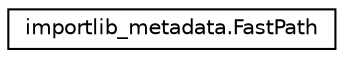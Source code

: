 digraph "Graphical Class Hierarchy"
{
 // LATEX_PDF_SIZE
  edge [fontname="Helvetica",fontsize="10",labelfontname="Helvetica",labelfontsize="10"];
  node [fontname="Helvetica",fontsize="10",shape=record];
  rankdir="LR";
  Node0 [label="importlib_metadata.FastPath",height=0.2,width=0.4,color="black", fillcolor="white", style="filled",URL="$classimportlib__metadata_1_1FastPath.html",tooltip=" "];
}
